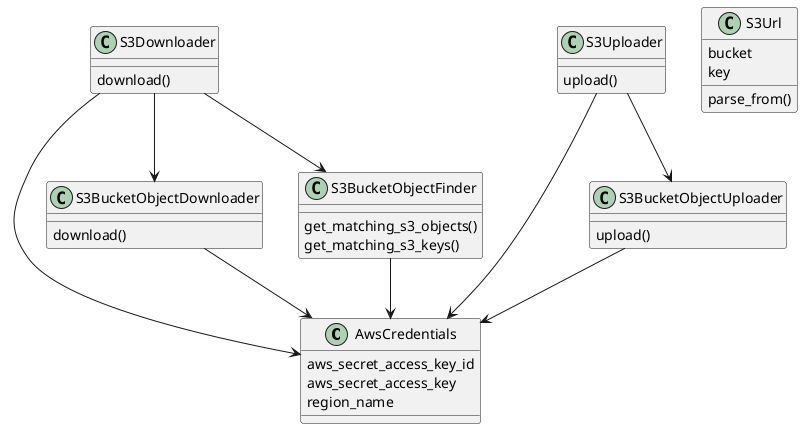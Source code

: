 @startuml
class AwsCredentials
{
  aws_secret_access_key_id
  aws_secret_access_key
  region_name
}
class S3BucketObjectDownloader
{
  download()
}
S3BucketObjectDownloader --> AwsCredentials
class S3BucketObjectFinder
{
  get_matching_s3_objects()
  get_matching_s3_keys()
}
S3BucketObjectFinder --> AwsCredentials
class S3BucketObjectUploader
{
  upload()
}
S3BucketObjectUploader --> AwsCredentials
class S3Downloader
{
  download()
}
S3Downloader --> AwsCredentials
S3Downloader --> S3BucketObjectDownloader
S3Downloader --> S3BucketObjectFinder
class S3Uploader
{
  upload()
}
S3Uploader --> AwsCredentials
S3Uploader --> S3BucketObjectUploader
class S3Url
{
  bucket
  key
  parse_from()
}
@enduml

